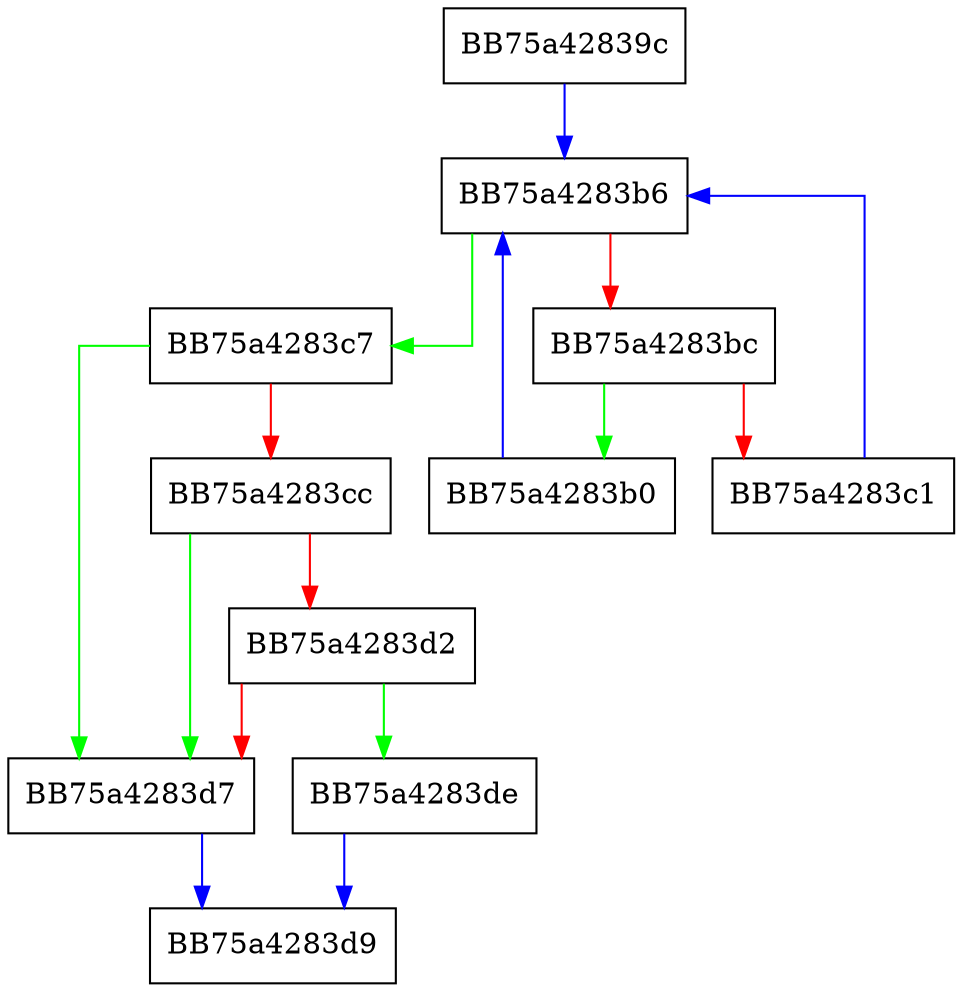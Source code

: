 digraph FindStaticImport {
  node [shape="box"];
  graph [splines=ortho];
  BB75a42839c -> BB75a4283b6 [color="blue"];
  BB75a4283b0 -> BB75a4283b6 [color="blue"];
  BB75a4283b6 -> BB75a4283c7 [color="green"];
  BB75a4283b6 -> BB75a4283bc [color="red"];
  BB75a4283bc -> BB75a4283b0 [color="green"];
  BB75a4283bc -> BB75a4283c1 [color="red"];
  BB75a4283c1 -> BB75a4283b6 [color="blue"];
  BB75a4283c7 -> BB75a4283d7 [color="green"];
  BB75a4283c7 -> BB75a4283cc [color="red"];
  BB75a4283cc -> BB75a4283d7 [color="green"];
  BB75a4283cc -> BB75a4283d2 [color="red"];
  BB75a4283d2 -> BB75a4283de [color="green"];
  BB75a4283d2 -> BB75a4283d7 [color="red"];
  BB75a4283d7 -> BB75a4283d9 [color="blue"];
  BB75a4283de -> BB75a4283d9 [color="blue"];
}